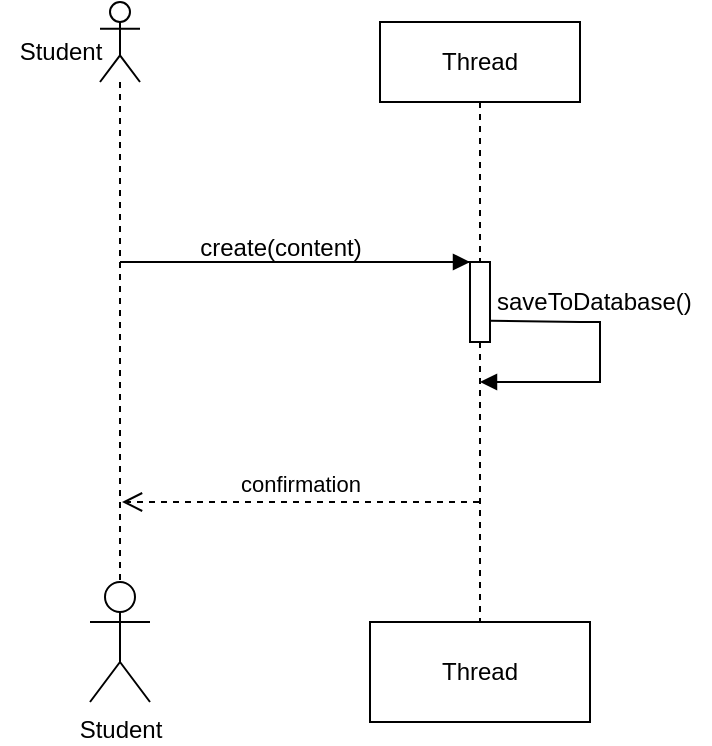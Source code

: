 <mxfile version="26.2.14">
  <diagram name="Page-1" id="2YBvvXClWsGukQMizWep">
    <mxGraphModel grid="0" page="1" gridSize="10" guides="1" tooltips="1" connect="1" arrows="1" fold="1" pageScale="1" pageWidth="850" pageHeight="1100" math="0" shadow="0">
      <root>
        <mxCell id="0" />
        <mxCell id="1" parent="0" />
        <mxCell id="PrIRflh0diZdgtHmFZ4e-1" value="Thread" style="shape=umlLifeline;perimeter=lifelinePerimeter;whiteSpace=wrap;html=1;container=0;dropTarget=0;collapsible=0;recursiveResize=0;outlineConnect=0;portConstraint=eastwest;newEdgeStyle={&quot;edgeStyle&quot;:&quot;elbowEdgeStyle&quot;,&quot;elbow&quot;:&quot;vertical&quot;,&quot;curved&quot;:0,&quot;rounded&quot;:0};" vertex="1" parent="1">
          <mxGeometry x="220" y="40" width="100" height="300" as="geometry" />
        </mxCell>
        <mxCell id="PrIRflh0diZdgtHmFZ4e-2" value="" style="html=1;points=[[0,0,0,0,5],[0,1,0,0,-5],[1,0,0,0,5],[1,1,0,0,-5]];perimeter=orthogonalPerimeter;outlineConnect=0;targetShapes=umlLifeline;portConstraint=eastwest;newEdgeStyle={&quot;curved&quot;:0,&quot;rounded&quot;:0};" vertex="1" parent="PrIRflh0diZdgtHmFZ4e-1">
          <mxGeometry x="45" y="120" width="10" height="40" as="geometry" />
        </mxCell>
        <mxCell id="PrIRflh0diZdgtHmFZ4e-3" value="confirmation" style="html=1;verticalAlign=bottom;endArrow=open;dashed=1;endSize=8;edgeStyle=elbowEdgeStyle;elbow=vertical;curved=0;rounded=0;" edge="1" parent="1" source="PrIRflh0diZdgtHmFZ4e-1">
          <mxGeometry relative="1" as="geometry">
            <mxPoint x="91" y="280" as="targetPoint" />
            <Array as="points">
              <mxPoint x="186" y="280" />
            </Array>
            <mxPoint x="261" y="280" as="sourcePoint" />
          </mxGeometry>
        </mxCell>
        <mxCell id="PrIRflh0diZdgtHmFZ4e-4" value="&amp;nbsp; &amp;nbsp; &amp;nbsp; &amp;nbsp; &amp;nbsp; &amp;nbsp; &amp;nbsp; &amp;nbsp; &amp;nbsp;" style="html=1;verticalAlign=bottom;endArrow=block;edgeStyle=elbowEdgeStyle;elbow=vertical;curved=0;rounded=0;" edge="1" parent="1">
          <mxGeometry relative="1" as="geometry">
            <mxPoint x="265" y="160" as="sourcePoint" />
            <Array as="points">
              <mxPoint x="90" y="160" />
            </Array>
            <mxPoint x="265" y="160" as="targetPoint" />
          </mxGeometry>
        </mxCell>
        <mxCell id="PrIRflh0diZdgtHmFZ4e-5" value="" style="shape=umlLifeline;perimeter=lifelinePerimeter;whiteSpace=wrap;html=1;container=1;dropTarget=0;collapsible=0;recursiveResize=0;outlineConnect=0;portConstraint=eastwest;newEdgeStyle={&quot;curved&quot;:0,&quot;rounded&quot;:0};participant=umlActor;" vertex="1" parent="1">
          <mxGeometry x="80" y="30" width="20" height="300" as="geometry" />
        </mxCell>
        <mxCell id="PrIRflh0diZdgtHmFZ4e-6" value="create(content)" style="text;html=1;align=center;verticalAlign=middle;resizable=0;points=[];autosize=1;strokeColor=none;fillColor=none;" vertex="1" parent="1">
          <mxGeometry x="120" y="138" width="100" height="30" as="geometry" />
        </mxCell>
        <mxCell id="PrIRflh0diZdgtHmFZ4e-7" value="" style="html=1;verticalAlign=bottom;endArrow=block;curved=0;rounded=0;exitX=1.029;exitY=0.734;exitDx=0;exitDy=0;exitPerimeter=0;" edge="1" parent="1" source="PrIRflh0diZdgtHmFZ4e-2">
          <mxGeometry width="80" relative="1" as="geometry">
            <mxPoint x="280" y="190" as="sourcePoint" />
            <mxPoint x="270" y="220" as="targetPoint" />
            <Array as="points">
              <mxPoint x="320" y="190" />
              <mxPoint x="330" y="190" />
              <mxPoint x="330" y="220" />
            </Array>
          </mxGeometry>
        </mxCell>
        <mxCell id="PrIRflh0diZdgtHmFZ4e-8" value="&amp;nbsp; &amp;nbsp; &amp;nbsp; &amp;nbsp; &amp;nbsp; &amp;nbsp; &amp;nbsp;saveToDatabase()" style="text;html=1;align=center;verticalAlign=middle;resizable=0;points=[];autosize=1;strokeColor=none;fillColor=none;" vertex="1" parent="1">
          <mxGeometry x="225" y="165" width="160" height="30" as="geometry" />
        </mxCell>
        <mxCell id="PrIRflh0diZdgtHmFZ4e-9" value="Thread" style="html=1;whiteSpace=wrap;" vertex="1" parent="1">
          <mxGeometry x="215" y="340" width="110" height="50" as="geometry" />
        </mxCell>
        <mxCell id="PrIRflh0diZdgtHmFZ4e-10" value="Student" style="shape=umlActor;verticalLabelPosition=bottom;verticalAlign=top;html=1;" vertex="1" parent="1">
          <mxGeometry x="75" y="320" width="30" height="60" as="geometry" />
        </mxCell>
        <mxCell id="PrIRflh0diZdgtHmFZ4e-11" value="Student" style="text;html=1;align=center;verticalAlign=middle;resizable=0;points=[];autosize=1;strokeColor=none;fillColor=none;" vertex="1" parent="1">
          <mxGeometry x="30" y="40" width="60" height="30" as="geometry" />
        </mxCell>
      </root>
    </mxGraphModel>
  </diagram>
</mxfile>
